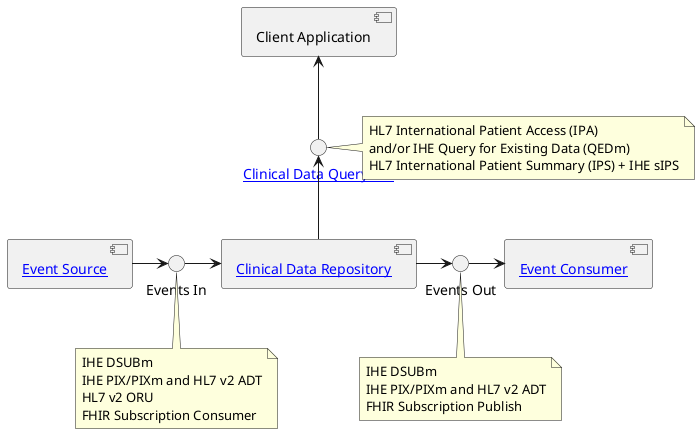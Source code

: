 @startuml

component ClientApplication as "Client Application"

interface facade as "[[CapabilityStatement-VH-ClinicalDataRepository.html Clinical Data Query API]]"

component "[[ActorDefinition-ClinicalDataRepository.html Clinical Data Repository]]" as CDR

component "[[ActorDefinition-EventSource.html Event Source]]" as EventSource

interface "Events In" as EventServiceIn

component "[[ActorDefinition-EventConsumer.html Event Consumer]]" as EventConsumer

interface "Events Out" as EventServiceOut

CDR -u-> facade

facade -u-> ClientApplication

EventSource -r-> EventServiceIn
EventServiceIn -r-> CDR

CDR -r-> EventServiceOut
EventServiceOut -r-> EventConsumer

 note bottom of EventServiceIn
 IHE DSUBm
 IHE PIX/PIXm and HL7 v2 ADT
 HL7 v2 ORU
 FHIR Subscription Consumer
 end note

 note bottom of EventServiceOut
 IHE DSUBm
 IHE PIX/PIXm and HL7 v2 ADT
 FHIR Subscription Publish
 end note

 note right of facade
 HL7 International Patient Access (IPA)
 and/or IHE Query for Existing Data (QEDm)
 HL7 International Patient Summary (IPS) + IHE sIPS
 end note


@enduml

